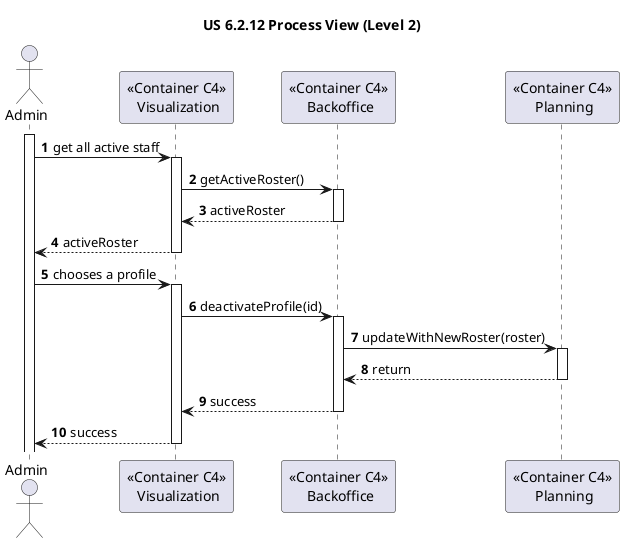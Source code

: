 @startuml
'https://plantuml.com/sequence-diagram

title "US 6.2.12 Process View (Level 2)"

autonumber

actor Admin
participant "<<Container C4>>\n Visualization" as VISU
participant "<<Container C4>>\n Backoffice" as BACK
participant "<<Container C4>>\n Planning" as PLAN

activate Admin
Admin -> VISU : get all active staff
activate VISU
VISU -> BACK : getActiveRoster()
activate BACK
BACK --> VISU : activeRoster
deactivate BACK
VISU --> Admin : activeRoster
deactivate VISU

Admin -> VISU : chooses a profile
activate VISU
VISU -> BACK : deactivateProfile(id)
activate BACK
BACK -> PLAN : updateWithNewRoster(roster)
activate PLAN
PLAN --> BACK : return
deactivate PLAN
BACK --> VISU : success
deactivate BACK
VISU --> Admin : success
deactivate VISU

@enduml
